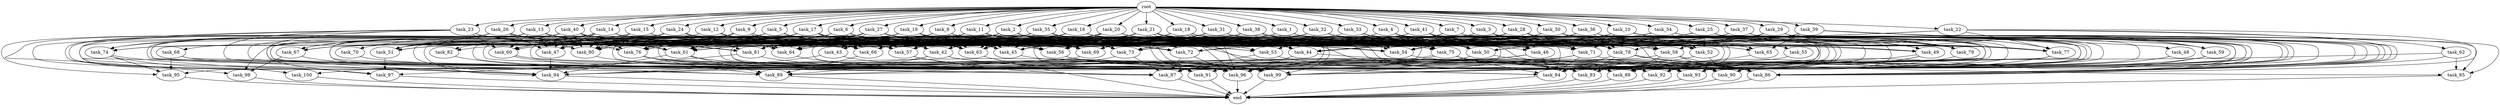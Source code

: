 digraph G {
  task_15 [size="4.333512e+11"];
  task_77 [size="5.907356e+11"];
  task_62 [size="8.617126e+11"];
  task_59 [size="5.898049e+11"];
  task_20 [size="2.219749e+11"];
  task_17 [size="3.686649e+11"];
  task_89 [size="3.795776e+11"];
  task_24 [size="4.338726e+11"];
  task_92 [size="1.327731e+11"];
  task_85 [size="7.871318e+11"];
  task_23 [size="5.524063e+11"];
  task_73 [size="4.041419e+11"];
  task_63 [size="6.906901e+10"];
  task_45 [size="8.408454e+11"];
  task_11 [size="4.134727e+10"];
  task_13 [size="9.365565e+11"];
  task_54 [size="6.238806e+11"];
  task_58 [size="3.711727e+11"];
  task_55 [size="6.298797e+10"];
  task_60 [size="7.788846e+11"];
  task_61 [size="6.492274e+11"];
  task_56 [size="4.757312e+11"];
  task_16 [size="8.497973e+11"];
  task_30 [size="5.554850e+10"];
  task_76 [size="2.621902e+11"];
  task_74 [size="3.441425e+11"];
  task_47 [size="8.386088e+11"];
  task_81 [size="1.029581e+10"];
  task_34 [size="8.167436e+11"];
  task_25 [size="2.731785e+11"];
  task_44 [size="9.127181e+11"];
  task_67 [size="9.097880e+11"];
  task_29 [size="5.676249e+11"];
  end [size="0.000000e+00"];
  task_66 [size="2.686581e+11"];
  task_2 [size="2.566783e+11"];
  task_4 [size="5.752772e+11"];
  task_86 [size="1.683740e+11"];
  task_64 [size="5.258312e+11"];
  task_36 [size="6.219719e+11"];
  task_71 [size="8.880973e+10"];
  task_94 [size="6.760279e+11"];
  task_95 [size="3.568604e+11"];
  task_96 [size="9.460489e+11"];
  task_48 [size="8.249886e+11"];
  task_53 [size="4.813317e+11"];
  task_5 [size="2.723250e+11"];
  task_79 [size="5.715974e+11"];
  task_52 [size="7.167115e+11"];
  task_31 [size="3.306421e+11"];
  task_1 [size="7.881118e+10"];
  task_82 [size="3.630855e+11"];
  task_19 [size="3.805543e+11"];
  task_40 [size="8.826269e+11"];
  task_57 [size="6.682964e+11"];
  task_83 [size="6.027085e+11"];
  task_6 [size="3.155978e+11"];
  task_80 [size="8.815608e+10"];
  task_22 [size="6.568178e+11"];
  task_99 [size="1.636971e+11"];
  task_100 [size="7.003773e+11"];
  task_84 [size="8.064098e+11"];
  task_90 [size="2.937084e+11"];
  task_49 [size="3.050426e+11"];
  task_3 [size="6.507744e+11"];
  task_14 [size="2.673097e+10"];
  task_18 [size="2.924040e+11"];
  task_42 [size="2.254824e+11"];
  task_10 [size="7.240284e+11"];
  task_70 [size="3.003817e+10"];
  task_78 [size="7.252152e+11"];
  task_50 [size="5.219440e+11"];
  task_21 [size="5.596420e+11"];
  task_32 [size="1.188293e+10"];
  task_51 [size="5.763640e+11"];
  task_46 [size="2.810995e+11"];
  task_12 [size="5.626276e+11"];
  task_9 [size="2.283046e+11"];
  task_93 [size="1.106561e+11"];
  task_43 [size="9.069924e+11"];
  task_26 [size="5.297950e+11"];
  task_41 [size="9.292730e+11"];
  task_27 [size="6.263910e+11"];
  task_68 [size="2.292039e+11"];
  task_65 [size="9.842877e+11"];
  task_39 [size="9.722356e+11"];
  task_38 [size="9.883138e+11"];
  task_72 [size="8.534711e+11"];
  task_98 [size="3.565862e+11"];
  task_28 [size="6.512252e+11"];
  task_69 [size="5.344924e+10"];
  task_88 [size="1.819672e+10"];
  task_91 [size="2.488330e+11"];
  task_8 [size="5.069075e+11"];
  task_75 [size="6.123083e+11"];
  task_33 [size="5.785388e+11"];
  root [size="0.000000e+00"];
  task_7 [size="3.516548e+11"];
  task_87 [size="1.716231e+11"];
  task_35 [size="4.304940e+11"];
  task_97 [size="1.739621e+11"];
  task_37 [size="3.409387e+11"];

  task_15 -> task_50 [size="3.262150e+07"];
  task_15 -> task_66 [size="1.580342e+07"];
  task_15 -> task_51 [size="6.404045e+07"];
  task_15 -> task_67 [size="1.299697e+08"];
  task_15 -> task_80 [size="4.897560e+06"];
  task_77 -> task_93 [size="1.005964e+07"];
  task_77 -> task_99 [size="8.184853e+06"];
  task_77 -> task_88 [size="2.599531e+06"];
  task_62 -> task_85 [size="1.967830e+08"];
  task_62 -> task_86 [size="9.354109e+06"];
  task_62 -> task_83 [size="5.479168e+07"];
  task_59 -> task_92 [size="1.021332e+07"];
  task_59 -> task_83 [size="5.479168e+07"];
  task_59 -> task_90 [size="2.447570e+07"];
  task_20 -> task_78 [size="5.578579e+07"];
  task_20 -> task_81 [size="1.029581e+06"];
  task_20 -> task_42 [size="3.221178e+07"];
  task_20 -> task_54 [size="5.199005e+07"];
  task_20 -> task_44 [size="6.084788e+07"];
  task_20 -> task_96 [size="5.255827e+07"];
  task_20 -> task_65 [size="1.968575e+08"];
  task_20 -> task_56 [size="4.324829e+07"];
  task_20 -> task_51 [size="6.404045e+07"];
  task_20 -> task_79 [size="1.143195e+08"];
  task_20 -> task_66 [size="1.580342e+07"];
  task_20 -> task_57 [size="3.712758e+07"];
  task_20 -> task_47 [size="7.623717e+07"];
  task_20 -> task_76 [size="1.638689e+07"];
  task_17 -> task_64 [size="2.921284e+07"];
  task_17 -> task_61 [size="4.057672e+07"];
  task_17 -> task_66 [size="1.580342e+07"];
  task_17 -> task_76 [size="1.638689e+07"];
  task_17 -> task_60 [size="6.490705e+07"];
  task_17 -> task_52 [size="7.167115e+07"];
  task_17 -> task_57 [size="3.712758e+07"];
  task_17 -> task_80 [size="4.897560e+06"];
  task_17 -> task_63 [size="3.635211e+06"];
  task_17 -> task_72 [size="1.066839e+08"];
  task_17 -> task_97 [size="4.349052e+07"];
  task_89 -> end [size="1.000000e-12"];
  task_24 -> task_81 [size="1.029581e+06"];
  task_24 -> task_66 [size="1.580342e+07"];
  task_24 -> task_84 [size="5.376066e+07"];
  task_24 -> task_77 [size="7.384194e+07"];
  task_24 -> task_57 [size="3.712758e+07"];
  task_24 -> task_100 [size="2.334591e+08"];
  task_24 -> task_80 [size="4.897560e+06"];
  task_92 -> end [size="1.000000e-12"];
  task_85 -> end [size="1.000000e-12"];
  task_23 -> task_81 [size="1.029581e+06"];
  task_23 -> task_66 [size="1.580342e+07"];
  task_23 -> task_87 [size="1.716231e+07"];
  task_23 -> task_60 [size="6.490705e+07"];
  task_23 -> task_69 [size="3.144073e+06"];
  task_23 -> task_50 [size="3.262150e+07"];
  task_23 -> task_93 [size="1.005964e+07"];
  task_23 -> task_74 [size="8.603562e+07"];
  task_23 -> task_99 [size="8.184853e+06"];
  task_23 -> task_94 [size="5.633566e+07"];
  task_73 -> task_87 [size="1.716231e+07"];
  task_73 -> task_89 [size="4.217529e+07"];
  task_63 -> end [size="1.000000e-12"];
  task_45 -> task_86 [size="9.354109e+06"];
  task_11 -> task_45 [size="8.408454e+07"];
  task_11 -> task_64 [size="2.921284e+07"];
  task_11 -> task_44 [size="6.084788e+07"];
  task_11 -> task_43 [size="2.267481e+08"];
  task_11 -> task_80 [size="4.897560e+06"];
  task_11 -> task_61 [size="4.057672e+07"];
  task_11 -> task_53 [size="8.022195e+07"];
  task_11 -> task_56 [size="4.324829e+07"];
  task_11 -> task_67 [size="1.299697e+08"];
  task_11 -> task_83 [size="5.479168e+07"];
  task_11 -> task_69 [size="3.144073e+06"];
  task_11 -> task_73 [size="5.773455e+07"];
  task_13 -> task_61 [size="4.057672e+07"];
  task_13 -> task_51 [size="6.404045e+07"];
  task_13 -> task_60 [size="6.490705e+07"];
  task_13 -> task_69 [size="3.144073e+06"];
  task_13 -> task_91 [size="4.976660e+07"];
  task_13 -> task_57 [size="3.712758e+07"];
  task_13 -> task_98 [size="1.188621e+08"];
  task_13 -> task_47 [size="7.623717e+07"];
  task_13 -> task_76 [size="1.638689e+07"];
  task_54 -> task_86 [size="9.354109e+06"];
  task_58 -> task_88 [size="2.599531e+06"];
  task_58 -> task_90 [size="2.447570e+07"];
  task_58 -> task_86 [size="9.354109e+06"];
  task_58 -> task_89 [size="4.217529e+07"];
  task_55 -> task_99 [size="8.184853e+06"];
  task_60 -> task_99 [size="8.184853e+06"];
  task_60 -> task_90 [size="2.447570e+07"];
  task_61 -> task_99 [size="8.184853e+06"];
  task_61 -> task_83 [size="5.479168e+07"];
  task_61 -> task_94 [size="5.633566e+07"];
  task_61 -> task_89 [size="4.217529e+07"];
  task_56 -> task_92 [size="1.021332e+07"];
  task_56 -> task_99 [size="8.184853e+06"];
  task_56 -> task_86 [size="9.354109e+06"];
  task_16 -> task_81 [size="1.029581e+06"];
  task_16 -> task_50 [size="3.262150e+07"];
  task_16 -> task_44 [size="6.084788e+07"];
  task_16 -> task_78 [size="5.578579e+07"];
  task_16 -> task_43 [size="2.267481e+08"];
  task_16 -> task_94 [size="5.633566e+07"];
  task_16 -> task_61 [size="4.057672e+07"];
  task_16 -> task_66 [size="1.580342e+07"];
  task_16 -> task_67 [size="1.299697e+08"];
  task_16 -> task_52 [size="7.167115e+07"];
  task_16 -> task_49 [size="3.813032e+07"];
  task_16 -> task_63 [size="3.635211e+06"];
  task_30 -> task_81 [size="1.029581e+06"];
  task_30 -> task_77 [size="7.384194e+07"];
  task_30 -> task_42 [size="3.221178e+07"];
  task_30 -> task_58 [size="5.302467e+07"];
  task_30 -> task_44 [size="6.084788e+07"];
  task_30 -> task_88 [size="2.599531e+06"];
  task_30 -> task_61 [size="4.057672e+07"];
  task_30 -> task_51 [size="6.404045e+07"];
  task_30 -> task_96 [size="5.255827e+07"];
  task_30 -> task_69 [size="3.144073e+06"];
  task_30 -> task_85 [size="1.967830e+08"];
  task_30 -> task_90 [size="2.447570e+07"];
  task_76 -> task_92 [size="1.021332e+07"];
  task_76 -> task_99 [size="8.184853e+06"];
  task_76 -> task_83 [size="5.479168e+07"];
  task_76 -> task_89 [size="4.217529e+07"];
  task_74 -> task_95 [size="8.921511e+07"];
  task_74 -> task_89 [size="4.217529e+07"];
  task_74 -> task_97 [size="4.349052e+07"];
  task_47 -> task_94 [size="5.633566e+07"];
  task_81 -> task_93 [size="1.005964e+07"];
  task_81 -> task_97 [size="4.349052e+07"];
  task_34 -> task_92 [size="1.021332e+07"];
  task_34 -> task_99 [size="8.184853e+06"];
  task_34 -> task_66 [size="1.580342e+07"];
  task_34 -> task_54 [size="5.199005e+07"];
  task_34 -> task_52 [size="7.167115e+07"];
  task_34 -> task_50 [size="3.262150e+07"];
  task_34 -> task_49 [size="3.813032e+07"];
  task_25 -> task_87 [size="1.716231e+07"];
  task_25 -> task_60 [size="6.490705e+07"];
  task_25 -> task_50 [size="3.262150e+07"];
  task_25 -> task_44 [size="6.084788e+07"];
  task_25 -> task_61 [size="4.057672e+07"];
  task_25 -> task_99 [size="8.184853e+06"];
  task_25 -> task_84 [size="5.376066e+07"];
  task_25 -> task_90 [size="2.447570e+07"];
  task_25 -> task_52 [size="7.167115e+07"];
  task_25 -> task_72 [size="1.066839e+08"];
  task_25 -> task_49 [size="3.813032e+07"];
  task_25 -> task_95 [size="8.921511e+07"];
  task_25 -> task_86 [size="9.354109e+06"];
  task_44 -> task_90 [size="2.447570e+07"];
  task_44 -> task_96 [size="5.255827e+07"];
  task_67 -> task_98 [size="1.188621e+08"];
  task_67 -> task_96 [size="5.255827e+07"];
  task_29 -> task_92 [size="1.021332e+07"];
  task_29 -> task_81 [size="1.029581e+06"];
  task_29 -> task_99 [size="8.184853e+06"];
  task_29 -> task_54 [size="5.199005e+07"];
  task_29 -> task_77 [size="7.384194e+07"];
  task_29 -> task_79 [size="1.143195e+08"];
  task_29 -> task_91 [size="4.976660e+07"];
  task_29 -> task_44 [size="6.084788e+07"];
  task_29 -> task_78 [size="5.578579e+07"];
  task_29 -> task_63 [size="3.635211e+06"];
  task_29 -> task_86 [size="9.354109e+06"];
  task_66 -> task_89 [size="4.217529e+07"];
  task_2 -> task_45 [size="8.408454e+07"];
  task_2 -> task_64 [size="2.921284e+07"];
  task_2 -> task_54 [size="5.199005e+07"];
  task_2 -> task_58 [size="5.302467e+07"];
  task_2 -> task_59 [size="1.966016e+08"];
  task_2 -> task_57 [size="3.712758e+07"];
  task_2 -> task_88 [size="2.599531e+06"];
  task_2 -> task_63 [size="3.635211e+06"];
  task_2 -> task_94 [size="5.633566e+07"];
  task_2 -> task_80 [size="4.897560e+06"];
  task_2 -> task_53 [size="8.022195e+07"];
  task_2 -> task_51 [size="6.404045e+07"];
  task_2 -> task_69 [size="3.144073e+06"];
  task_2 -> task_73 [size="5.773455e+07"];
  task_2 -> task_72 [size="1.066839e+08"];
  task_2 -> task_74 [size="8.603562e+07"];
  task_2 -> task_76 [size="1.638689e+07"];
  task_4 -> task_75 [size="2.041028e+08"];
  task_4 -> task_84 [size="5.376066e+07"];
  task_4 -> task_58 [size="5.302467e+07"];
  task_4 -> task_52 [size="7.167115e+07"];
  task_4 -> task_50 [size="3.262150e+07"];
  task_4 -> task_76 [size="1.638689e+07"];
  task_4 -> task_63 [size="3.635211e+06"];
  task_4 -> task_80 [size="4.897560e+06"];
  task_86 -> end [size="1.000000e-12"];
  task_64 -> task_91 [size="4.976660e+07"];
  task_36 -> task_45 [size="8.408454e+07"];
  task_36 -> task_93 [size="1.005964e+07"];
  task_36 -> task_73 [size="5.773455e+07"];
  task_36 -> task_77 [size="7.384194e+07"];
  task_36 -> task_54 [size="5.199005e+07"];
  task_36 -> task_78 [size="5.578579e+07"];
  task_36 -> task_56 [size="4.324829e+07"];
  task_36 -> task_83 [size="5.479168e+07"];
  task_36 -> task_66 [size="1.580342e+07"];
  task_36 -> task_72 [size="1.066839e+08"];
  task_36 -> task_49 [size="3.813032e+07"];
  task_36 -> task_74 [size="8.603562e+07"];
  task_36 -> task_86 [size="9.354109e+06"];
  task_71 -> task_94 [size="5.633566e+07"];
  task_71 -> task_84 [size="5.376066e+07"];
  task_71 -> task_86 [size="9.354109e+06"];
  task_71 -> task_96 [size="5.255827e+07"];
  task_94 -> end [size="1.000000e-12"];
  task_95 -> end [size="1.000000e-12"];
  task_96 -> end [size="1.000000e-12"];
  task_48 -> task_84 [size="5.376066e+07"];
  task_48 -> task_88 [size="2.599531e+06"];
  task_53 -> task_87 [size="1.716231e+07"];
  task_53 -> task_88 [size="2.599531e+06"];
  task_5 -> task_64 [size="2.921284e+07"];
  task_5 -> task_99 [size="8.184853e+06"];
  task_5 -> task_66 [size="1.580342e+07"];
  task_5 -> task_84 [size="5.376066e+07"];
  task_5 -> task_42 [size="3.221178e+07"];
  task_5 -> task_60 [size="6.490705e+07"];
  task_5 -> task_71 [size="1.776195e+07"];
  task_5 -> task_57 [size="3.712758e+07"];
  task_5 -> task_76 [size="1.638689e+07"];
  task_79 -> task_93 [size="1.005964e+07"];
  task_52 -> task_87 [size="1.716231e+07"];
  task_52 -> task_90 [size="2.447570e+07"];
  task_31 -> task_64 [size="2.921284e+07"];
  task_31 -> task_92 [size="1.021332e+07"];
  task_31 -> task_50 [size="3.262150e+07"];
  task_31 -> task_73 [size="5.773455e+07"];
  task_31 -> task_57 [size="3.712758e+07"];
  task_31 -> task_96 [size="5.255827e+07"];
  task_1 -> task_64 [size="2.921284e+07"];
  task_1 -> task_53 [size="8.022195e+07"];
  task_1 -> task_42 [size="3.221178e+07"];
  task_1 -> task_54 [size="5.199005e+07"];
  task_1 -> task_58 [size="5.302467e+07"];
  task_1 -> task_69 [size="3.144073e+06"];
  task_1 -> task_50 [size="3.262150e+07"];
  task_1 -> task_44 [size="6.084788e+07"];
  task_1 -> task_80 [size="4.897560e+06"];
  task_82 -> task_89 [size="4.217529e+07"];
  task_19 -> task_45 [size="8.408454e+07"];
  task_19 -> task_64 [size="2.921284e+07"];
  task_19 -> task_57 [size="3.712758e+07"];
  task_19 -> task_50 [size="3.262150e+07"];
  task_19 -> task_44 [size="6.084788e+07"];
  task_19 -> task_80 [size="4.897560e+06"];
  task_19 -> task_61 [size="4.057672e+07"];
  task_19 -> task_56 [size="4.324829e+07"];
  task_19 -> task_47 [size="7.623717e+07"];
  task_19 -> task_51 [size="6.404045e+07"];
  task_19 -> task_46 [size="4.684991e+07"];
  task_19 -> task_63 [size="3.635211e+06"];
  task_19 -> task_86 [size="9.354109e+06"];
  task_19 -> task_76 [size="1.638689e+07"];
  task_40 -> task_81 [size="1.029581e+06"];
  task_40 -> task_57 [size="3.712758e+07"];
  task_40 -> task_78 [size="5.578579e+07"];
  task_40 -> task_94 [size="5.633566e+07"];
  task_40 -> task_89 [size="4.217529e+07"];
  task_40 -> task_61 [size="4.057672e+07"];
  task_40 -> task_82 [size="1.815428e+08"];
  task_40 -> task_86 [size="9.354109e+06"];
  task_40 -> task_84 [size="5.376066e+07"];
  task_40 -> task_80 [size="4.897560e+06"];
  task_40 -> task_44 [size="6.084788e+07"];
  task_40 -> task_47 [size="7.623717e+07"];
  task_40 -> task_76 [size="1.638689e+07"];
  task_57 -> task_99 [size="8.184853e+06"];
  task_57 -> task_87 [size="1.716231e+07"];
  task_83 -> end [size="1.000000e-12"];
  task_6 -> task_45 [size="8.408454e+07"];
  task_6 -> task_66 [size="1.580342e+07"];
  task_6 -> task_42 [size="3.221178e+07"];
  task_6 -> task_60 [size="6.490705e+07"];
  task_6 -> task_56 [size="4.324829e+07"];
  task_6 -> task_44 [size="6.084788e+07"];
  task_6 -> task_98 [size="1.188621e+08"];
  task_6 -> task_47 [size="7.623717e+07"];
  task_6 -> task_76 [size="1.638689e+07"];
  task_80 -> task_96 [size="5.255827e+07"];
  task_22 -> task_45 [size="8.408454e+07"];
  task_22 -> task_77 [size="7.384194e+07"];
  task_22 -> task_62 [size="8.617126e+08"];
  task_22 -> task_69 [size="3.144073e+06"];
  task_22 -> task_57 [size="3.712758e+07"];
  task_22 -> task_90 [size="2.447570e+07"];
  task_22 -> task_86 [size="9.354109e+06"];
  task_99 -> end [size="1.000000e-12"];
  task_100 -> end [size="1.000000e-12"];
  task_84 -> end [size="1.000000e-12"];
  task_90 -> end [size="1.000000e-12"];
  task_49 -> task_92 [size="1.021332e+07"];
  task_49 -> task_93 [size="1.005964e+07"];
  task_49 -> task_99 [size="8.184853e+06"];
  task_3 -> task_42 [size="3.221178e+07"];
  task_3 -> task_60 [size="6.490705e+07"];
  task_3 -> task_79 [size="1.143195e+08"];
  task_3 -> task_80 [size="4.897560e+06"];
  task_3 -> task_46 [size="4.684991e+07"];
  task_3 -> task_92 [size="1.021332e+07"];
  task_3 -> task_65 [size="1.968575e+08"];
  task_3 -> task_66 [size="1.580342e+07"];
  task_3 -> task_84 [size="5.376066e+07"];
  task_3 -> task_83 [size="5.479168e+07"];
  task_3 -> task_63 [size="3.635211e+06"];
  task_3 -> task_86 [size="9.354109e+06"];
  task_3 -> task_76 [size="1.638689e+07"];
  task_3 -> task_64 [size="2.921284e+07"];
  task_3 -> task_69 [size="3.144073e+06"];
  task_3 -> task_71 [size="1.776195e+07"];
  task_3 -> task_50 [size="3.262150e+07"];
  task_3 -> task_78 [size="5.578579e+07"];
  task_3 -> task_61 [size="4.057672e+07"];
  task_3 -> task_56 [size="4.324829e+07"];
  task_3 -> task_55 [size="6.298797e+07"];
  task_3 -> task_52 [size="7.167115e+07"];
  task_14 -> task_64 [size="2.921284e+07"];
  task_14 -> task_75 [size="2.041028e+08"];
  task_14 -> task_77 [size="7.384194e+07"];
  task_14 -> task_67 [size="1.299697e+08"];
  task_14 -> task_60 [size="6.490705e+07"];
  task_14 -> task_69 [size="3.144073e+06"];
  task_14 -> task_74 [size="8.603562e+07"];
  task_14 -> task_63 [size="3.635211e+06"];
  task_14 -> task_94 [size="5.633566e+07"];
  task_14 -> task_47 [size="7.623717e+07"];
  task_14 -> task_80 [size="4.897560e+06"];
  task_18 -> task_64 [size="2.921284e+07"];
  task_18 -> task_50 [size="3.262150e+07"];
  task_18 -> task_44 [size="6.084788e+07"];
  task_18 -> task_78 [size="5.578579e+07"];
  task_18 -> task_80 [size="4.897560e+06"];
  task_18 -> task_61 [size="4.057672e+07"];
  task_18 -> task_99 [size="8.184853e+06"];
  task_18 -> task_56 [size="4.324829e+07"];
  task_18 -> task_96 [size="5.255827e+07"];
  task_18 -> task_72 [size="1.066839e+08"];
  task_18 -> task_49 [size="3.813032e+07"];
  task_18 -> task_63 [size="3.635211e+06"];
  task_18 -> task_76 [size="1.638689e+07"];
  task_42 -> task_90 [size="2.447570e+07"];
  task_42 -> task_83 [size="5.479168e+07"];
  task_42 -> task_94 [size="5.633566e+07"];
  task_42 -> task_89 [size="4.217529e+07"];
  task_10 -> task_45 [size="8.408454e+07"];
  task_10 -> task_71 [size="1.776195e+07"];
  task_10 -> task_44 [size="6.084788e+07"];
  task_10 -> task_78 [size="5.578579e+07"];
  task_10 -> task_92 [size="1.021332e+07"];
  task_10 -> task_53 [size="8.022195e+07"];
  task_10 -> task_66 [size="1.580342e+07"];
  task_10 -> task_79 [size="1.143195e+08"];
  task_10 -> task_52 [size="7.167115e+07"];
  task_10 -> task_99 [size="8.184853e+06"];
  task_10 -> task_90 [size="2.447570e+07"];
  task_10 -> task_63 [size="3.635211e+06"];
  task_70 -> task_92 [size="1.021332e+07"];
  task_78 -> task_85 [size="1.967830e+08"];
  task_78 -> task_84 [size="5.376066e+07"];
  task_78 -> task_86 [size="9.354109e+06"];
  task_78 -> task_83 [size="5.479168e+07"];
  task_50 -> task_93 [size="1.005964e+07"];
  task_50 -> task_99 [size="8.184853e+06"];
  task_21 -> task_81 [size="1.029581e+06"];
  task_21 -> task_78 [size="5.578579e+07"];
  task_21 -> task_54 [size="5.199005e+07"];
  task_21 -> task_91 [size="4.976660e+07"];
  task_21 -> task_44 [size="6.084788e+07"];
  task_21 -> task_83 [size="5.479168e+07"];
  task_21 -> task_57 [size="3.712758e+07"];
  task_21 -> task_80 [size="4.897560e+06"];
  task_21 -> task_53 [size="8.022195e+07"];
  task_21 -> task_56 [size="4.324829e+07"];
  task_21 -> task_67 [size="1.299697e+08"];
  task_21 -> task_96 [size="5.255827e+07"];
  task_21 -> task_72 [size="1.066839e+08"];
  task_21 -> task_79 [size="1.143195e+08"];
  task_21 -> task_63 [size="3.635211e+06"];
  task_21 -> task_76 [size="1.638689e+07"];
  task_32 -> task_64 [size="2.921284e+07"];
  task_32 -> task_93 [size="1.005964e+07"];
  task_32 -> task_60 [size="6.490705e+07"];
  task_32 -> task_50 [size="3.262150e+07"];
  task_32 -> task_44 [size="6.084788e+07"];
  task_32 -> task_78 [size="5.578579e+07"];
  task_32 -> task_69 [size="3.144073e+06"];
  task_32 -> task_61 [size="4.057672e+07"];
  task_32 -> task_52 [size="7.167115e+07"];
  task_32 -> task_96 [size="5.255827e+07"];
  task_32 -> task_46 [size="4.684991e+07"];
  task_32 -> task_72 [size="1.066839e+08"];
  task_32 -> task_57 [size="3.712758e+07"];
  task_51 -> task_97 [size="4.349052e+07"];
  task_46 -> task_87 [size="1.716231e+07"];
  task_46 -> task_84 [size="5.376066e+07"];
  task_46 -> task_94 [size="5.633566e+07"];
  task_12 -> task_64 [size="2.921284e+07"];
  task_12 -> task_68 [size="2.292039e+08"];
  task_12 -> task_42 [size="3.221178e+07"];
  task_12 -> task_70 [size="3.003817e+07"];
  task_12 -> task_57 [size="3.712758e+07"];
  task_12 -> task_78 [size="5.578579e+07"];
  task_12 -> task_100 [size="2.334591e+08"];
  task_9 -> task_45 [size="8.408454e+07"];
  task_9 -> task_64 [size="2.921284e+07"];
  task_9 -> task_61 [size="4.057672e+07"];
  task_9 -> task_99 [size="8.184853e+06"];
  task_9 -> task_51 [size="6.404045e+07"];
  task_9 -> task_69 [size="3.144073e+06"];
  task_9 -> task_76 [size="1.638689e+07"];
  task_9 -> task_63 [size="3.635211e+06"];
  task_9 -> task_80 [size="4.897560e+06"];
  task_93 -> end [size="1.000000e-12"];
  task_43 -> task_94 [size="5.633566e+07"];
  task_43 -> task_86 [size="9.354109e+06"];
  task_26 -> task_61 [size="4.057672e+07"];
  task_26 -> task_56 [size="4.324829e+07"];
  task_26 -> task_87 [size="1.716231e+07"];
  task_26 -> task_67 [size="1.299697e+08"];
  task_26 -> task_66 [size="1.580342e+07"];
  task_26 -> task_95 [size="8.921511e+07"];
  task_26 -> task_80 [size="4.897560e+06"];
  task_26 -> task_63 [size="3.635211e+06"];
  task_26 -> task_47 [size="7.623717e+07"];
  task_26 -> task_51 [size="6.404045e+07"];
  task_41 -> task_51 [size="6.404045e+07"];
  task_41 -> task_88 [size="2.599531e+06"];
  task_41 -> task_50 [size="3.262150e+07"];
  task_41 -> task_78 [size="5.578579e+07"];
  task_41 -> task_61 [size="4.057672e+07"];
  task_41 -> task_46 [size="4.684991e+07"];
  task_41 -> task_92 [size="1.021332e+07"];
  task_41 -> task_56 [size="4.324829e+07"];
  task_41 -> task_84 [size="5.376066e+07"];
  task_41 -> task_52 [size="7.167115e+07"];
  task_41 -> task_73 [size="5.773455e+07"];
  task_41 -> task_47 [size="7.623717e+07"];
  task_27 -> task_64 [size="2.921284e+07"];
  task_27 -> task_67 [size="1.299697e+08"];
  task_27 -> task_54 [size="5.199005e+07"];
  task_27 -> task_60 [size="6.490705e+07"];
  task_27 -> task_57 [size="3.712758e+07"];
  task_27 -> task_43 [size="2.267481e+08"];
  task_27 -> task_94 [size="5.633566e+07"];
  task_27 -> task_80 [size="4.897560e+06"];
  task_27 -> task_56 [size="4.324829e+07"];
  task_27 -> task_84 [size="5.376066e+07"];
  task_27 -> task_69 [size="3.144073e+06"];
  task_27 -> task_49 [size="3.813032e+07"];
  task_27 -> task_63 [size="3.635211e+06"];
  task_27 -> task_76 [size="1.638689e+07"];
  task_68 -> task_95 [size="8.921511e+07"];
  task_68 -> task_87 [size="1.716231e+07"];
  task_68 -> task_96 [size="5.255827e+07"];
  task_65 -> task_84 [size="5.376066e+07"];
  task_39 -> task_58 [size="5.302467e+07"];
  task_39 -> task_57 [size="3.712758e+07"];
  task_39 -> task_93 [size="1.005964e+07"];
  task_39 -> task_80 [size="4.897560e+06"];
  task_39 -> task_48 [size="8.249886e+08"];
  task_39 -> task_65 [size="1.968575e+08"];
  task_39 -> task_86 [size="9.354109e+06"];
  task_39 -> task_96 [size="5.255827e+07"];
  task_39 -> task_69 [size="3.144073e+06"];
  task_39 -> task_85 [size="1.967830e+08"];
  task_39 -> task_90 [size="2.447570e+07"];
  task_39 -> task_63 [size="3.635211e+06"];
  task_39 -> task_47 [size="7.623717e+07"];
  task_38 -> task_45 [size="8.408454e+07"];
  task_38 -> task_64 [size="2.921284e+07"];
  task_38 -> task_82 [size="1.815428e+08"];
  task_38 -> task_71 [size="1.776195e+07"];
  task_38 -> task_65 [size="1.968575e+08"];
  task_38 -> task_57 [size="3.712758e+07"];
  task_38 -> task_93 [size="1.005964e+07"];
  task_38 -> task_43 [size="2.267481e+08"];
  task_38 -> task_92 [size="1.021332e+07"];
  task_38 -> task_53 [size="8.022195e+07"];
  task_38 -> task_66 [size="1.580342e+07"];
  task_38 -> task_96 [size="5.255827e+07"];
  task_38 -> task_69 [size="3.144073e+06"];
  task_38 -> task_99 [size="8.184853e+06"];
  task_38 -> task_63 [size="3.635211e+06"];
  task_38 -> task_86 [size="9.354109e+06"];
  task_72 -> task_87 [size="1.716231e+07"];
  task_72 -> task_96 [size="5.255827e+07"];
  task_98 -> end [size="1.000000e-12"];
  task_28 -> task_46 [size="4.684991e+07"];
  task_28 -> task_78 [size="5.578579e+07"];
  task_28 -> task_71 [size="1.776195e+07"];
  task_28 -> task_54 [size="5.199005e+07"];
  task_28 -> task_58 [size="5.302467e+07"];
  task_28 -> task_69 [size="3.144073e+06"];
  task_28 -> task_93 [size="1.005964e+07"];
  task_28 -> task_83 [size="5.479168e+07"];
  task_28 -> task_63 [size="3.635211e+06"];
  task_28 -> task_47 [size="7.623717e+07"];
  task_28 -> task_76 [size="1.638689e+07"];
  task_69 -> task_100 [size="2.334591e+08"];
  task_88 -> end [size="1.000000e-12"];
  task_91 -> end [size="1.000000e-12"];
  task_8 -> task_64 [size="2.921284e+07"];
  task_8 -> task_61 [size="4.057672e+07"];
  task_8 -> task_81 [size="1.029581e+06"];
  task_8 -> task_99 [size="8.184853e+06"];
  task_8 -> task_54 [size="5.199005e+07"];
  task_8 -> task_60 [size="6.490705e+07"];
  task_8 -> task_69 [size="3.144073e+06"];
  task_8 -> task_58 [size="5.302467e+07"];
  task_8 -> task_63 [size="3.635211e+06"];
  task_75 -> task_91 [size="4.976660e+07"];
  task_75 -> task_92 [size="1.021332e+07"];
  task_75 -> task_84 [size="5.376066e+07"];
  task_75 -> task_96 [size="5.255827e+07"];
  task_33 -> task_75 [size="2.041028e+08"];
  task_33 -> task_66 [size="1.580342e+07"];
  task_33 -> task_54 [size="5.199005e+07"];
  task_33 -> task_96 [size="5.255827e+07"];
  task_33 -> task_46 [size="4.684991e+07"];
  task_33 -> task_50 [size="3.262150e+07"];
  root -> task_1 [size="1.000000e-12"];
  root -> task_19 [size="1.000000e-12"];
  root -> task_39 [size="1.000000e-12"];
  root -> task_25 [size="1.000000e-12"];
  root -> task_11 [size="1.000000e-12"];
  root -> task_12 [size="1.000000e-12"];
  root -> task_9 [size="1.000000e-12"];
  root -> task_20 [size="1.000000e-12"];
  root -> task_6 [size="1.000000e-12"];
  root -> task_17 [size="1.000000e-12"];
  root -> task_26 [size="1.000000e-12"];
  root -> task_24 [size="1.000000e-12"];
  root -> task_27 [size="1.000000e-12"];
  root -> task_22 [size="1.000000e-12"];
  root -> task_7 [size="1.000000e-12"];
  root -> task_40 [size="1.000000e-12"];
  root -> task_15 [size="1.000000e-12"];
  root -> task_38 [size="1.000000e-12"];
  root -> task_23 [size="1.000000e-12"];
  root -> task_2 [size="1.000000e-12"];
  root -> task_5 [size="1.000000e-12"];
  root -> task_3 [size="1.000000e-12"];
  root -> task_28 [size="1.000000e-12"];
  root -> task_29 [size="1.000000e-12"];
  root -> task_36 [size="1.000000e-12"];
  root -> task_14 [size="1.000000e-12"];
  root -> task_18 [size="1.000000e-12"];
  root -> task_13 [size="1.000000e-12"];
  root -> task_10 [size="1.000000e-12"];
  root -> task_4 [size="1.000000e-12"];
  root -> task_8 [size="1.000000e-12"];
  root -> task_33 [size="1.000000e-12"];
  root -> task_21 [size="1.000000e-12"];
  root -> task_16 [size="1.000000e-12"];
  root -> task_34 [size="1.000000e-12"];
  root -> task_35 [size="1.000000e-12"];
  root -> task_32 [size="1.000000e-12"];
  root -> task_41 [size="1.000000e-12"];
  root -> task_31 [size="1.000000e-12"];
  root -> task_37 [size="1.000000e-12"];
  root -> task_30 [size="1.000000e-12"];
  task_7 -> task_64 [size="2.921284e+07"];
  task_7 -> task_59 [size="1.966016e+08"];
  task_7 -> task_65 [size="1.968575e+08"];
  task_7 -> task_84 [size="5.376066e+07"];
  task_7 -> task_60 [size="6.490705e+07"];
  task_7 -> task_69 [size="3.144073e+06"];
  task_7 -> task_44 [size="6.084788e+07"];
  task_7 -> task_49 [size="3.813032e+07"];
  task_7 -> task_57 [size="3.712758e+07"];
  task_7 -> task_76 [size="1.638689e+07"];
  task_87 -> end [size="1.000000e-12"];
  task_35 -> task_45 [size="8.408454e+07"];
  task_35 -> task_64 [size="2.921284e+07"];
  task_35 -> task_81 [size="1.029581e+06"];
  task_35 -> task_54 [size="5.199005e+07"];
  task_35 -> task_77 [size="7.384194e+07"];
  task_35 -> task_50 [size="3.262150e+07"];
  task_35 -> task_90 [size="2.447570e+07"];
  task_35 -> task_80 [size="4.897560e+06"];
  task_35 -> task_61 [size="4.057672e+07"];
  task_35 -> task_66 [size="1.580342e+07"];
  task_35 -> task_96 [size="5.255827e+07"];
  task_35 -> task_52 [size="7.167115e+07"];
  task_35 -> task_73 [size="5.773455e+07"];
  task_35 -> task_72 [size="1.066839e+08"];
  task_35 -> task_63 [size="3.635211e+06"];
  task_35 -> task_47 [size="7.623717e+07"];
  task_97 -> end [size="1.000000e-12"];
  task_37 -> task_99 [size="8.184853e+06"];
  task_37 -> task_66 [size="1.580342e+07"];
  task_37 -> task_77 [size="7.384194e+07"];
  task_37 -> task_50 [size="3.262150e+07"];
  task_37 -> task_59 [size="1.966016e+08"];
  task_37 -> task_73 [size="5.773455e+07"];
  task_37 -> task_57 [size="3.712758e+07"];
  task_37 -> task_96 [size="5.255827e+07"];
  task_37 -> task_49 [size="3.813032e+07"];
  task_37 -> task_86 [size="9.354109e+06"];
}

